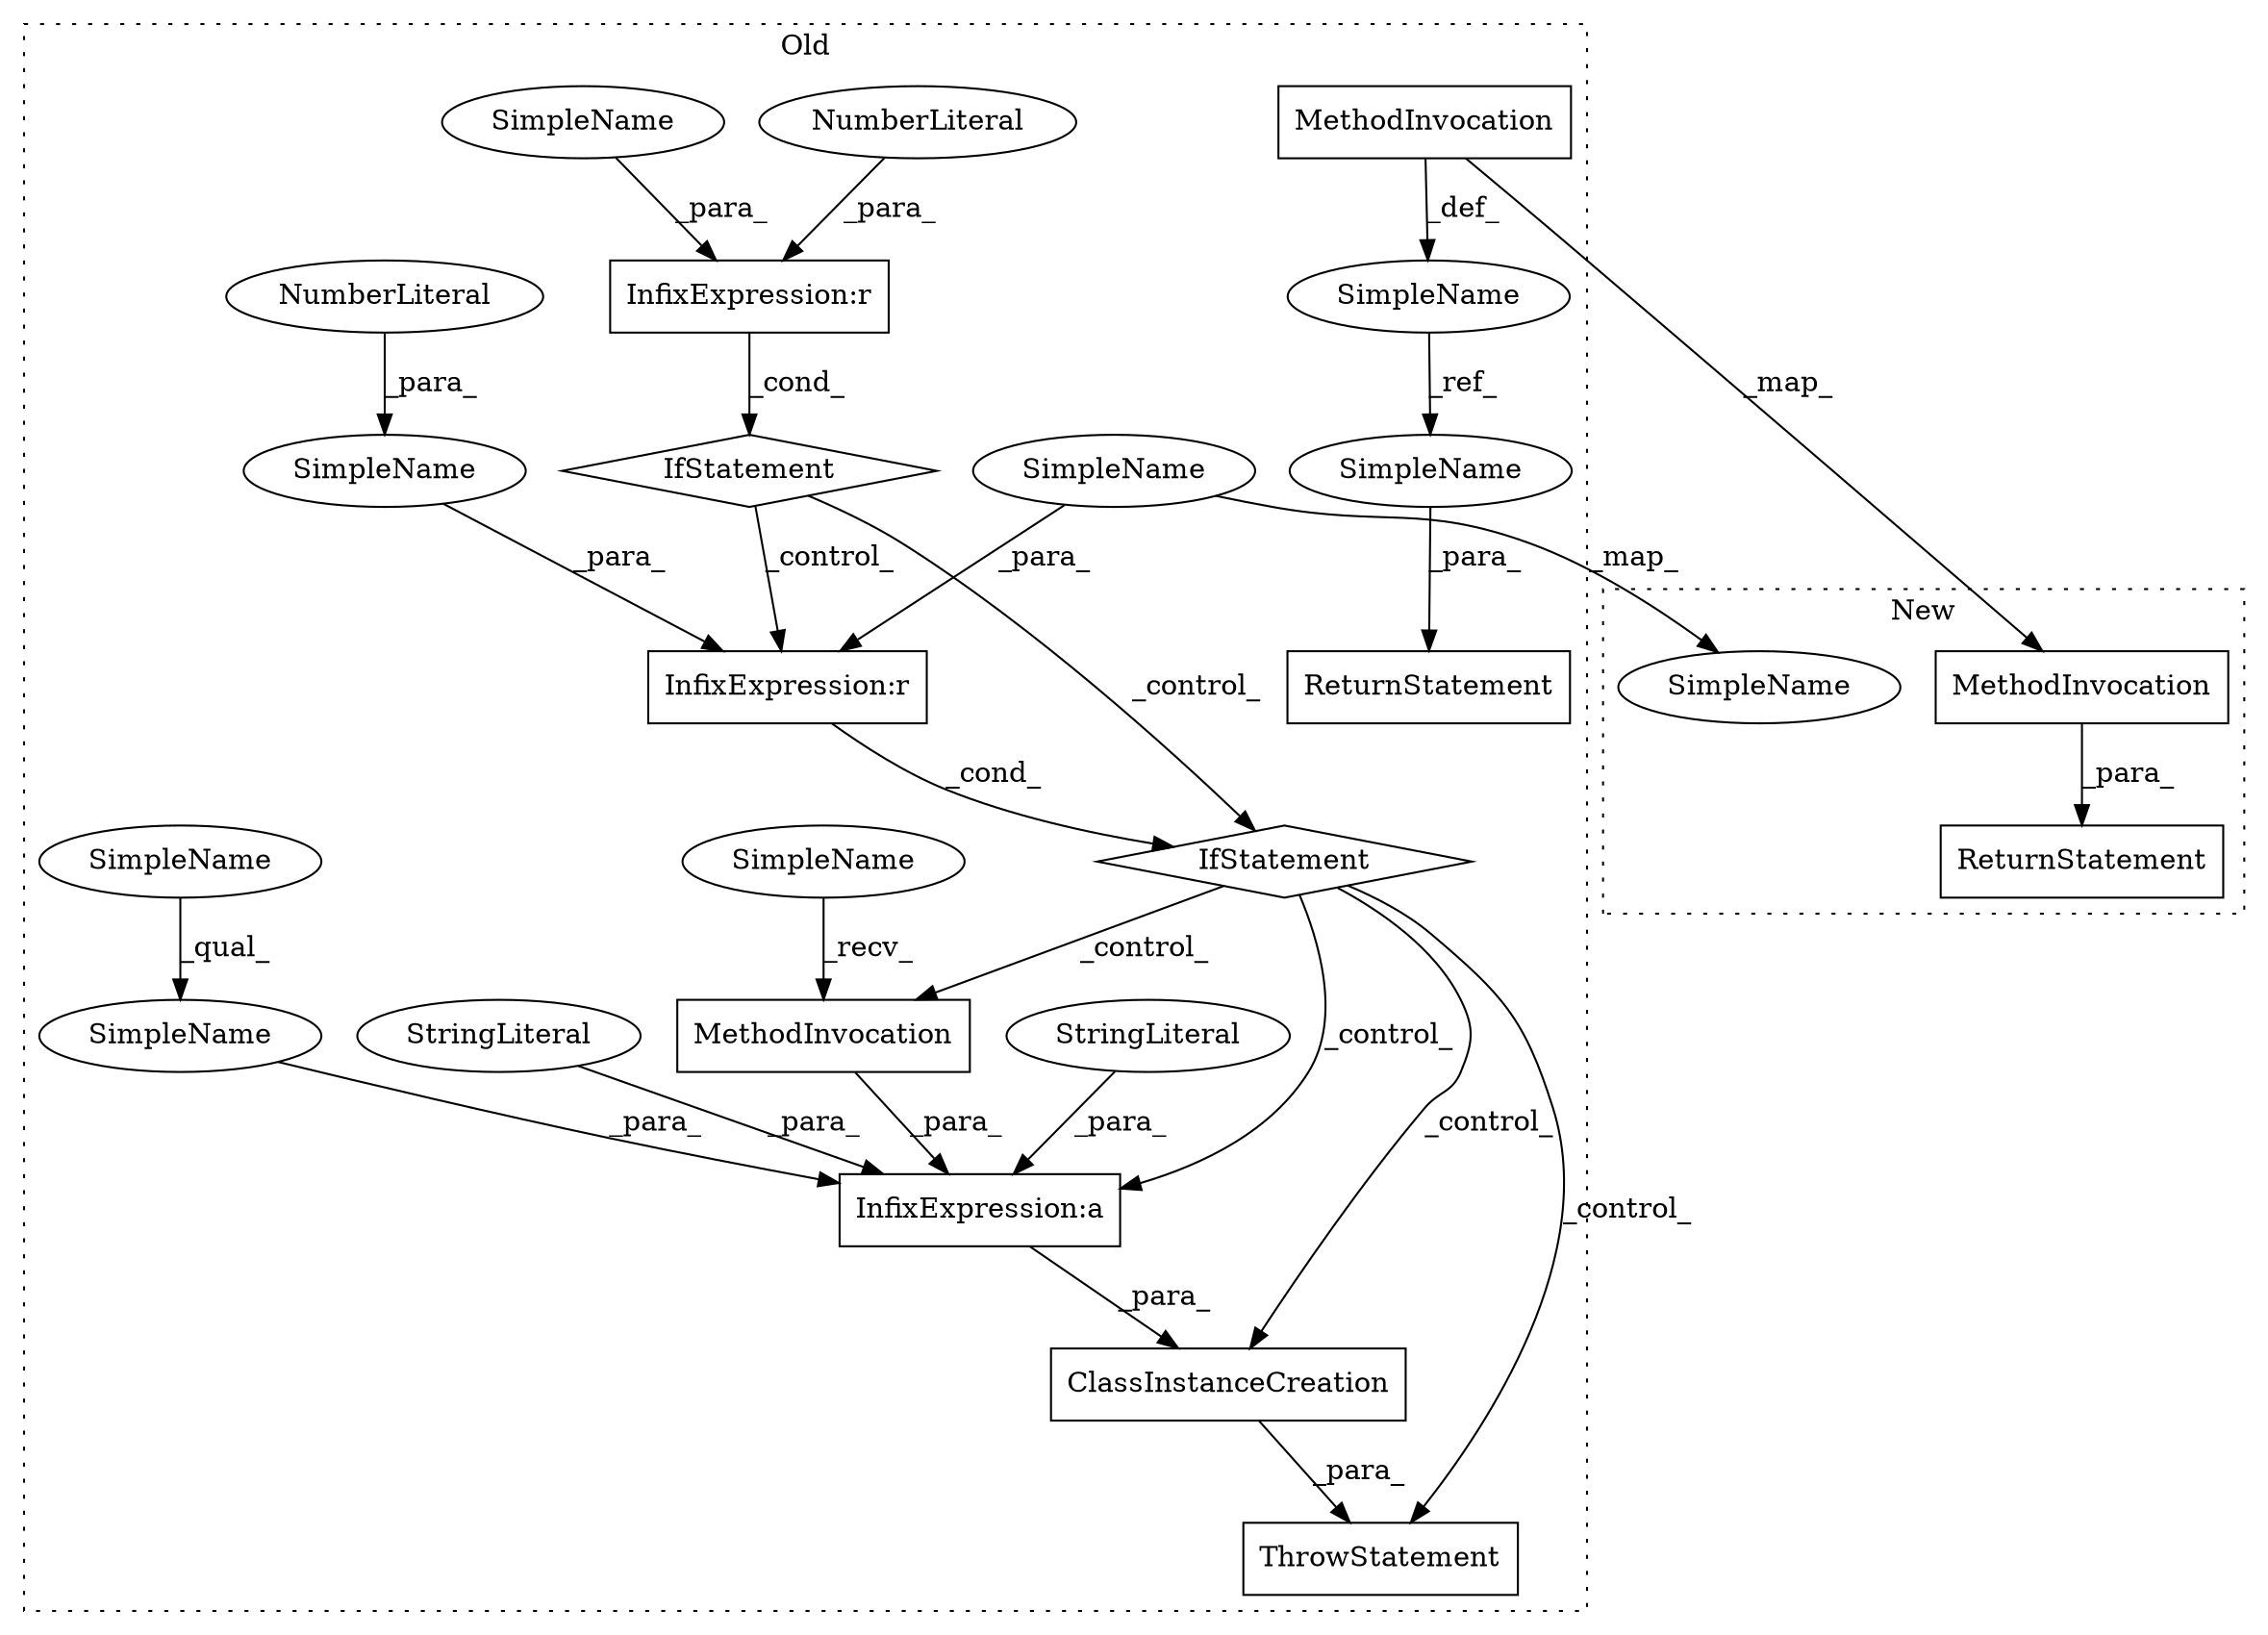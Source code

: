 digraph G {
subgraph cluster0 {
1 [label="ClassInstanceCreation" a="14" s="153213,153364" l="30,1" shape="box"];
2 [label="IfStatement" a="25" s="153125,153146" l="4,2" shape="diamond"];
3 [label="IfStatement" a="25" s="153162,153189" l="4,18" shape="diamond"];
4 [label="MethodInvocation" a="32" s="153457,153491" l="7,1" shape="box"];
5 [label="MethodInvocation" a="32" s="153278,153292" l="9,1" shape="box"];
7 [label="NumberLiteral" a="34" s="153172" l="1" shape="ellipse"];
8 [label="NumberLiteral" a="34" s="153145" l="1" shape="ellipse"];
9 [label="ReturnStatement" a="41" s="153502" l="7" shape="box"];
12 [label="SimpleName" a="42" s="153271" l="6" shape="ellipse"];
13 [label="SimpleName" a="42" s="153129" l="12" shape="ellipse"];
14 [label="SimpleName" a="42" s="153353" l="11" shape="ellipse"];
15 [label="SimpleName" a="42" s="153178" l="11" shape="ellipse"];
16 [label="SimpleName" a="42" s="153509" l="3" shape="ellipse"];
17 [label="SimpleName" a="42" s="153353" l="4" shape="ellipse"];
18 [label="SimpleName" a="42" s="153442" l="3" shape="ellipse"];
19 [label="SimpleName" a="42" s="153166,153173" l="6,1" shape="ellipse"];
20 [label="StringLiteral" a="45" s="153243" l="25" shape="ellipse"];
21 [label="ThrowStatement" a="53" s="153207" l="6" shape="box"];
22 [label="StringLiteral" a="45" s="153320" l="30" shape="ellipse"];
23 [label="InfixExpression:a" a="27" s="153268" l="3" shape="box"];
24 [label="InfixExpression:r" a="27" s="153174" l="4" shape="box"];
25 [label="InfixExpression:r" a="27" s="153141" l="4" shape="box"];
label = "Old";
style="dotted";
}
subgraph cluster1 {
6 [label="MethodInvocation" a="32" s="152190,152224" l="7,1" shape="box"];
10 [label="ReturnStatement" a="41" s="152174" l="7" shape="box"];
11 [label="SimpleName" a="42" s="152126" l="11" shape="ellipse"];
label = "New";
style="dotted";
}
1 -> 21 [label="_para_"];
2 -> 3 [label="_control_"];
2 -> 24 [label="_control_"];
3 -> 5 [label="_control_"];
3 -> 1 [label="_control_"];
3 -> 23 [label="_control_"];
3 -> 21 [label="_control_"];
4 -> 6 [label="_map_"];
4 -> 18 [label="_def_"];
5 -> 23 [label="_para_"];
6 -> 10 [label="_para_"];
7 -> 19 [label="_para_"];
8 -> 25 [label="_para_"];
12 -> 5 [label="_recv_"];
13 -> 25 [label="_para_"];
14 -> 23 [label="_para_"];
15 -> 11 [label="_map_"];
15 -> 24 [label="_para_"];
16 -> 9 [label="_para_"];
17 -> 14 [label="_qual_"];
18 -> 16 [label="_ref_"];
19 -> 24 [label="_para_"];
20 -> 23 [label="_para_"];
22 -> 23 [label="_para_"];
23 -> 1 [label="_para_"];
24 -> 3 [label="_cond_"];
25 -> 2 [label="_cond_"];
}